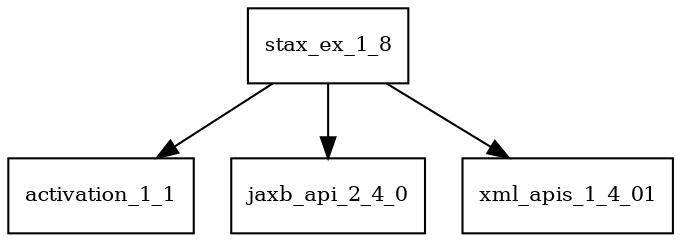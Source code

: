 digraph stax_ex_1_8_dependencies {
  node [shape = box, fontsize=10.0];
  stax_ex_1_8 -> activation_1_1;
  stax_ex_1_8 -> jaxb_api_2_4_0;
  stax_ex_1_8 -> xml_apis_1_4_01;
}

